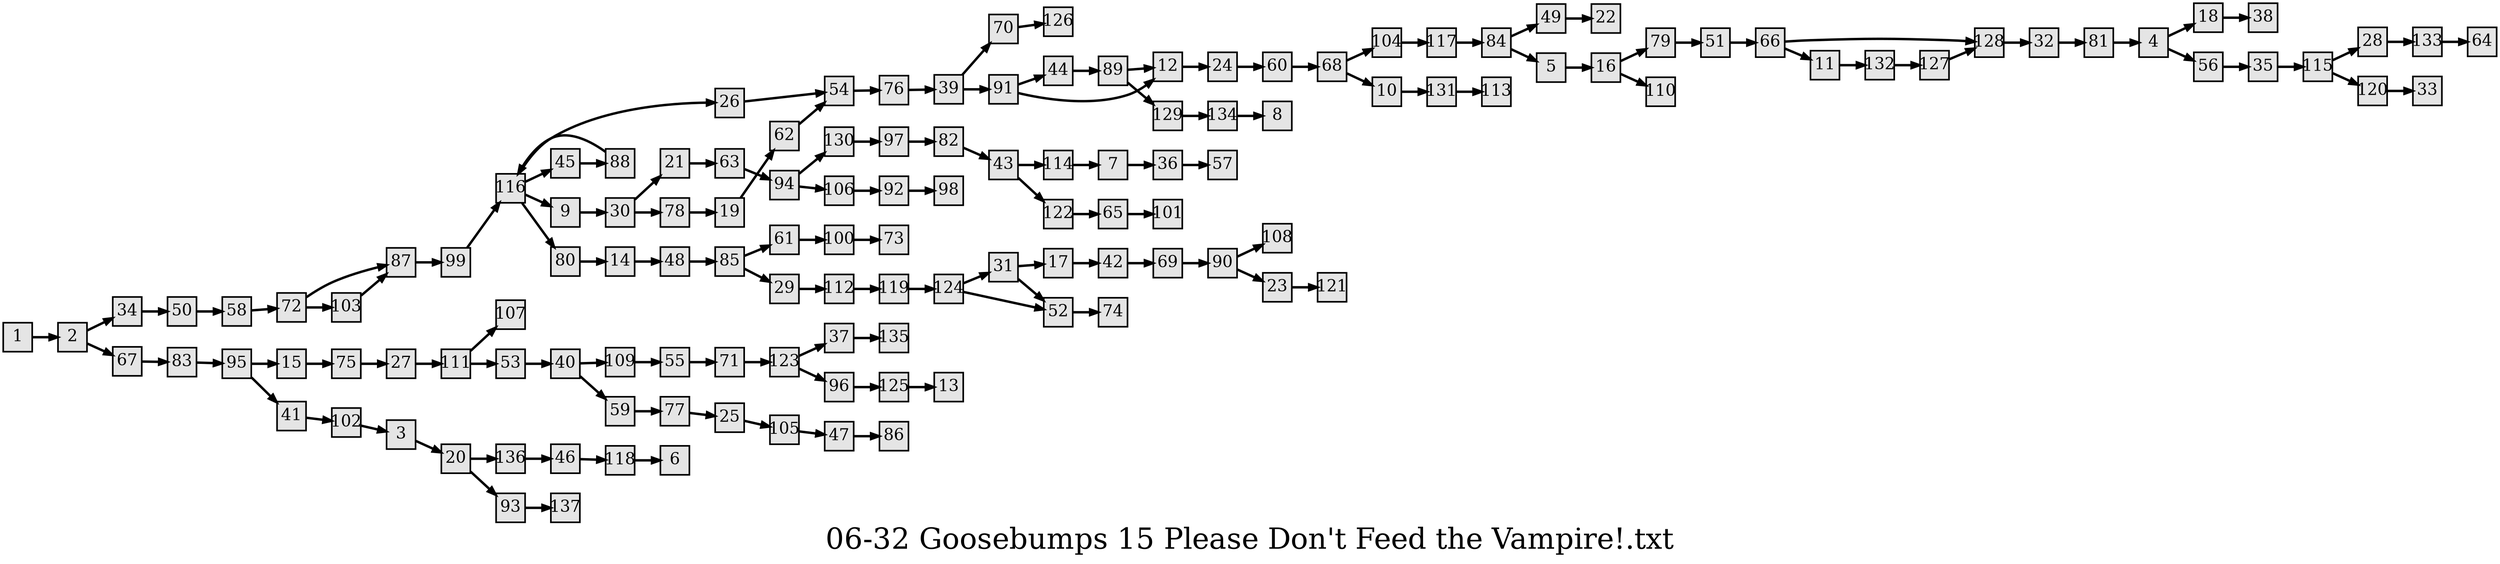 digraph g{
  graph [ label="06-32 Goosebumps 15 Please Don't Feed the Vampire!.txt" rankdir=LR, ordering=out, fontsize=36, nodesep="0.35", ranksep="0.45"];
  node  [shape=rect, penwidth=2, fontsize=20, style=filled, fillcolor=grey90, margin="0,0", labelfloat=true, regular=true, fixedsize=true];
  edge  [labelfloat=true, penwidth=3, fontsize=12];

  1 -> 2;
  2 -> 34;
  2 -> 67;
  3 -> 20;
  4 -> 18;
  4 -> 56;
  5 -> 16;
  7 -> 36;
  9 -> 30;
  10 -> 131;
  11 -> 132;
  12 -> 24;
  14 -> 48;
  15 -> 75;
  16 -> 79;
  16 -> 110;
  17 -> 42;
  18 -> 38;
  19 -> 62;
  20 -> 136;
  20 -> 93;
  21 -> 63;
  23 -> 121;
  24 -> 60;
  25 -> 105;
  26 -> 54;
  27 -> 111;
  28 -> 133;
  29 -> 112;
  30 -> 21;
  30 -> 78;
  31 -> 17;
  31 -> 52;
  32 -> 81;
  34 -> 50;
  35 -> 115;
  36 -> 57;
  37 -> 135;
  39 -> 70;
  39 -> 91;
  40 -> 109;
  40 -> 59;
  41 -> 102;
  42 -> 69;
  43 -> 114;
  43 -> 122;
  44 -> 89;
  45 -> 88;
  46 -> 118;
  47 -> 86;
  48 -> 85;
  49 -> 22;
  50 -> 58;
  51 -> 66;
  52 -> 74;
  53 -> 40;
  54 -> 76;
  55 -> 71;
  56 -> 35;
  58 -> 72;
  59 -> 77;
  60 -> 68;
  61 -> 100;
  62 -> 54;
  63 -> 94;
  65 -> 101;
  66 -> 128;
  66 -> 11;
  67 -> 83;
  68 -> 104;
  68 -> 10;
  69 -> 90;
  70 -> 126;
  71 -> 123;
  72 -> 87;
  72 -> 103;
  75 -> 27;
  76 -> 39;
  77 -> 25;
  78 -> 19;
  79 -> 51;
  80 -> 14;
  81 -> 4;
  82 -> 43;
  83 -> 95;
  84 -> 49;
  84 -> 5;
  85 -> 61;
  85 -> 29;
  87 -> 99;
  88 -> 116;
  89 -> 12;
  89 -> 129;
  90 -> 108;
  90 -> 23;
  91 -> 44;
  91 -> 12;
  92 -> 98;
  93 -> 137;
  94 -> 130;
  94 -> 106;
  95 -> 15;
  95 -> 41;
  96 -> 125;
  97 -> 82;
  99 -> 116;
  100 -> 73;
  102 -> 3;
  103 -> 87;
  104 -> 117;
  105 -> 47;
  106 -> 92;
  109 -> 55;
  111 -> 107;
  111 -> 53;
  112 -> 119;
  114 -> 7;
  115 -> 28;
  115 -> 120;
  116 -> 26;
  116 -> 45;
  116 -> 9;
  116 -> 80;
  117 -> 84;
  118 -> 6;
  119 -> 124;
  120 -> 33;
  122 -> 65;
  123 -> 37;
  123 -> 96;
  124 -> 31;
  124 -> 52;
  125 -> 13;
  127 -> 128;
  128 -> 32;
  129 -> 134;
  130 -> 97;
  131 -> 113;
  132 -> 127;
  133 -> 64;
  134 -> 8;
  136 -> 46;
}

